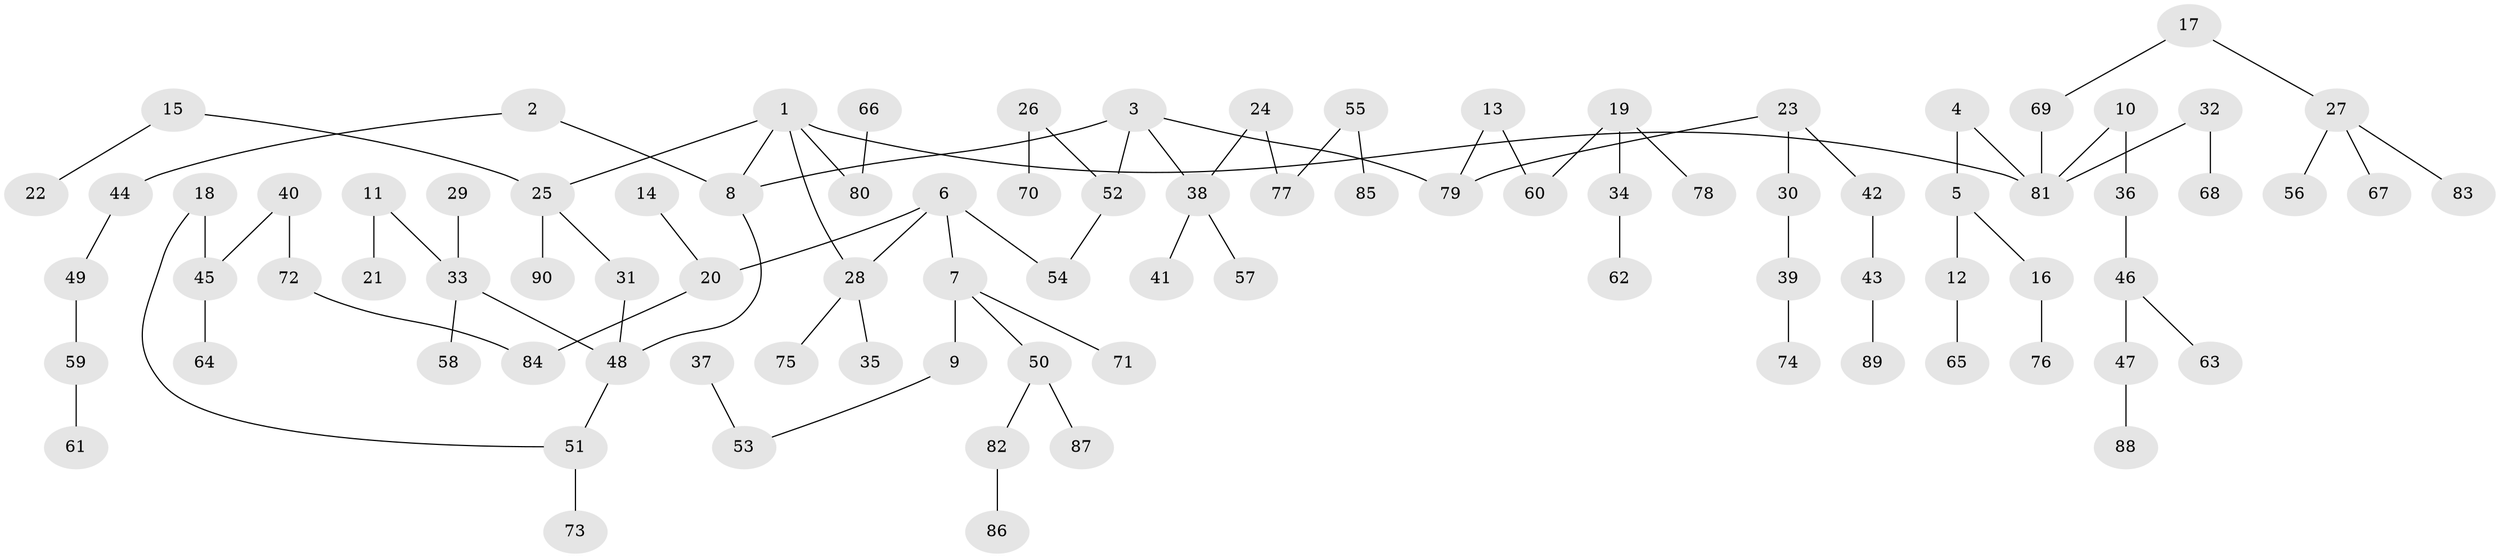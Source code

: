 // original degree distribution, {5: 0.0546875, 2: 0.3046875, 6: 0.0078125, 4: 0.078125, 3: 0.1171875, 1: 0.4375}
// Generated by graph-tools (version 1.1) at 2025/35/03/04/25 23:35:59]
// undirected, 90 vertices, 92 edges
graph export_dot {
  node [color=gray90,style=filled];
  1;
  2;
  3;
  4;
  5;
  6;
  7;
  8;
  9;
  10;
  11;
  12;
  13;
  14;
  15;
  16;
  17;
  18;
  19;
  20;
  21;
  22;
  23;
  24;
  25;
  26;
  27;
  28;
  29;
  30;
  31;
  32;
  33;
  34;
  35;
  36;
  37;
  38;
  39;
  40;
  41;
  42;
  43;
  44;
  45;
  46;
  47;
  48;
  49;
  50;
  51;
  52;
  53;
  54;
  55;
  56;
  57;
  58;
  59;
  60;
  61;
  62;
  63;
  64;
  65;
  66;
  67;
  68;
  69;
  70;
  71;
  72;
  73;
  74;
  75;
  76;
  77;
  78;
  79;
  80;
  81;
  82;
  83;
  84;
  85;
  86;
  87;
  88;
  89;
  90;
  1 -- 8 [weight=1.0];
  1 -- 25 [weight=1.0];
  1 -- 28 [weight=1.0];
  1 -- 80 [weight=1.0];
  1 -- 81 [weight=1.0];
  2 -- 8 [weight=1.0];
  2 -- 44 [weight=1.0];
  3 -- 8 [weight=1.0];
  3 -- 38 [weight=1.0];
  3 -- 52 [weight=1.0];
  3 -- 79 [weight=1.0];
  4 -- 5 [weight=1.0];
  4 -- 81 [weight=1.0];
  5 -- 12 [weight=1.0];
  5 -- 16 [weight=1.0];
  6 -- 7 [weight=1.0];
  6 -- 20 [weight=1.0];
  6 -- 28 [weight=1.0];
  6 -- 54 [weight=1.0];
  7 -- 9 [weight=1.0];
  7 -- 50 [weight=1.0];
  7 -- 71 [weight=1.0];
  8 -- 48 [weight=1.0];
  9 -- 53 [weight=1.0];
  10 -- 36 [weight=1.0];
  10 -- 81 [weight=1.0];
  11 -- 21 [weight=1.0];
  11 -- 33 [weight=1.0];
  12 -- 65 [weight=1.0];
  13 -- 60 [weight=1.0];
  13 -- 79 [weight=1.0];
  14 -- 20 [weight=1.0];
  15 -- 22 [weight=1.0];
  15 -- 25 [weight=1.0];
  16 -- 76 [weight=1.0];
  17 -- 27 [weight=1.0];
  17 -- 69 [weight=1.0];
  18 -- 45 [weight=1.0];
  18 -- 51 [weight=1.0];
  19 -- 34 [weight=1.0];
  19 -- 60 [weight=1.0];
  19 -- 78 [weight=1.0];
  20 -- 84 [weight=1.0];
  23 -- 30 [weight=1.0];
  23 -- 42 [weight=1.0];
  23 -- 79 [weight=1.0];
  24 -- 38 [weight=1.0];
  24 -- 77 [weight=1.0];
  25 -- 31 [weight=1.0];
  25 -- 90 [weight=1.0];
  26 -- 52 [weight=1.0];
  26 -- 70 [weight=1.0];
  27 -- 56 [weight=1.0];
  27 -- 67 [weight=1.0];
  27 -- 83 [weight=1.0];
  28 -- 35 [weight=1.0];
  28 -- 75 [weight=1.0];
  29 -- 33 [weight=1.0];
  30 -- 39 [weight=1.0];
  31 -- 48 [weight=1.0];
  32 -- 68 [weight=1.0];
  32 -- 81 [weight=1.0];
  33 -- 48 [weight=1.0];
  33 -- 58 [weight=1.0];
  34 -- 62 [weight=1.0];
  36 -- 46 [weight=1.0];
  37 -- 53 [weight=1.0];
  38 -- 41 [weight=1.0];
  38 -- 57 [weight=1.0];
  39 -- 74 [weight=1.0];
  40 -- 45 [weight=1.0];
  40 -- 72 [weight=1.0];
  42 -- 43 [weight=1.0];
  43 -- 89 [weight=1.0];
  44 -- 49 [weight=1.0];
  45 -- 64 [weight=1.0];
  46 -- 47 [weight=1.0];
  46 -- 63 [weight=1.0];
  47 -- 88 [weight=1.0];
  48 -- 51 [weight=1.0];
  49 -- 59 [weight=1.0];
  50 -- 82 [weight=1.0];
  50 -- 87 [weight=1.0];
  51 -- 73 [weight=1.0];
  52 -- 54 [weight=1.0];
  55 -- 77 [weight=1.0];
  55 -- 85 [weight=1.0];
  59 -- 61 [weight=1.0];
  66 -- 80 [weight=1.0];
  69 -- 81 [weight=1.0];
  72 -- 84 [weight=1.0];
  82 -- 86 [weight=1.0];
}
